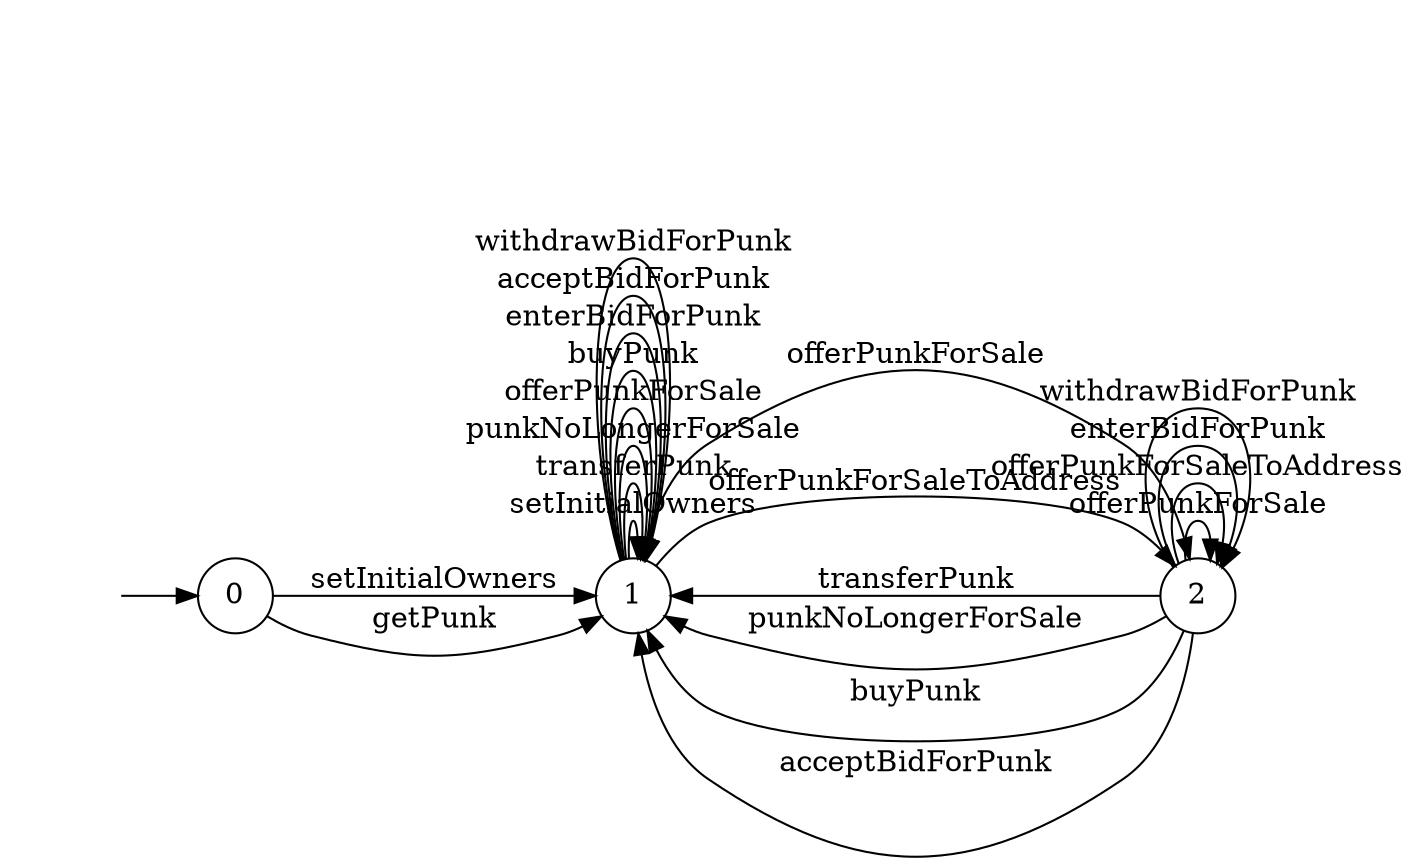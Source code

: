 digraph "./InvConPlus/Dapp-Automata-data/result/model-fix/0xb47e3cd837ddf8e4c57f05d70ab865de6e193bbb/CryptoPunksMarket/FSM-1" {
	graph [rankdir=LR]
	"" [label="" shape=plaintext]
	1 [label=1 shape=circle]
	2 [label=2 shape=circle]
	0 [label=0 shape=circle]
	"" -> 0 [label=""]
	0 -> 1 [label=setInitialOwners]
	0 -> 1 [label=getPunk]
	1 -> 1 [label=setInitialOwners]
	1 -> 1 [label=transferPunk]
	1 -> 1 [label=punkNoLongerForSale]
	1 -> 2 [label=offerPunkForSale]
	1 -> 1 [label=offerPunkForSale]
	1 -> 2 [label=offerPunkForSaleToAddress]
	1 -> 1 [label=buyPunk]
	1 -> 1 [label=enterBidForPunk]
	1 -> 1 [label=acceptBidForPunk]
	1 -> 1 [label=withdrawBidForPunk]
	2 -> 1 [label=transferPunk]
	2 -> 1 [label=punkNoLongerForSale]
	2 -> 2 [label=offerPunkForSale]
	2 -> 2 [label=offerPunkForSaleToAddress]
	2 -> 1 [label=buyPunk]
	2 -> 2 [label=enterBidForPunk]
	2 -> 1 [label=acceptBidForPunk]
	2 -> 2 [label=withdrawBidForPunk]
}
